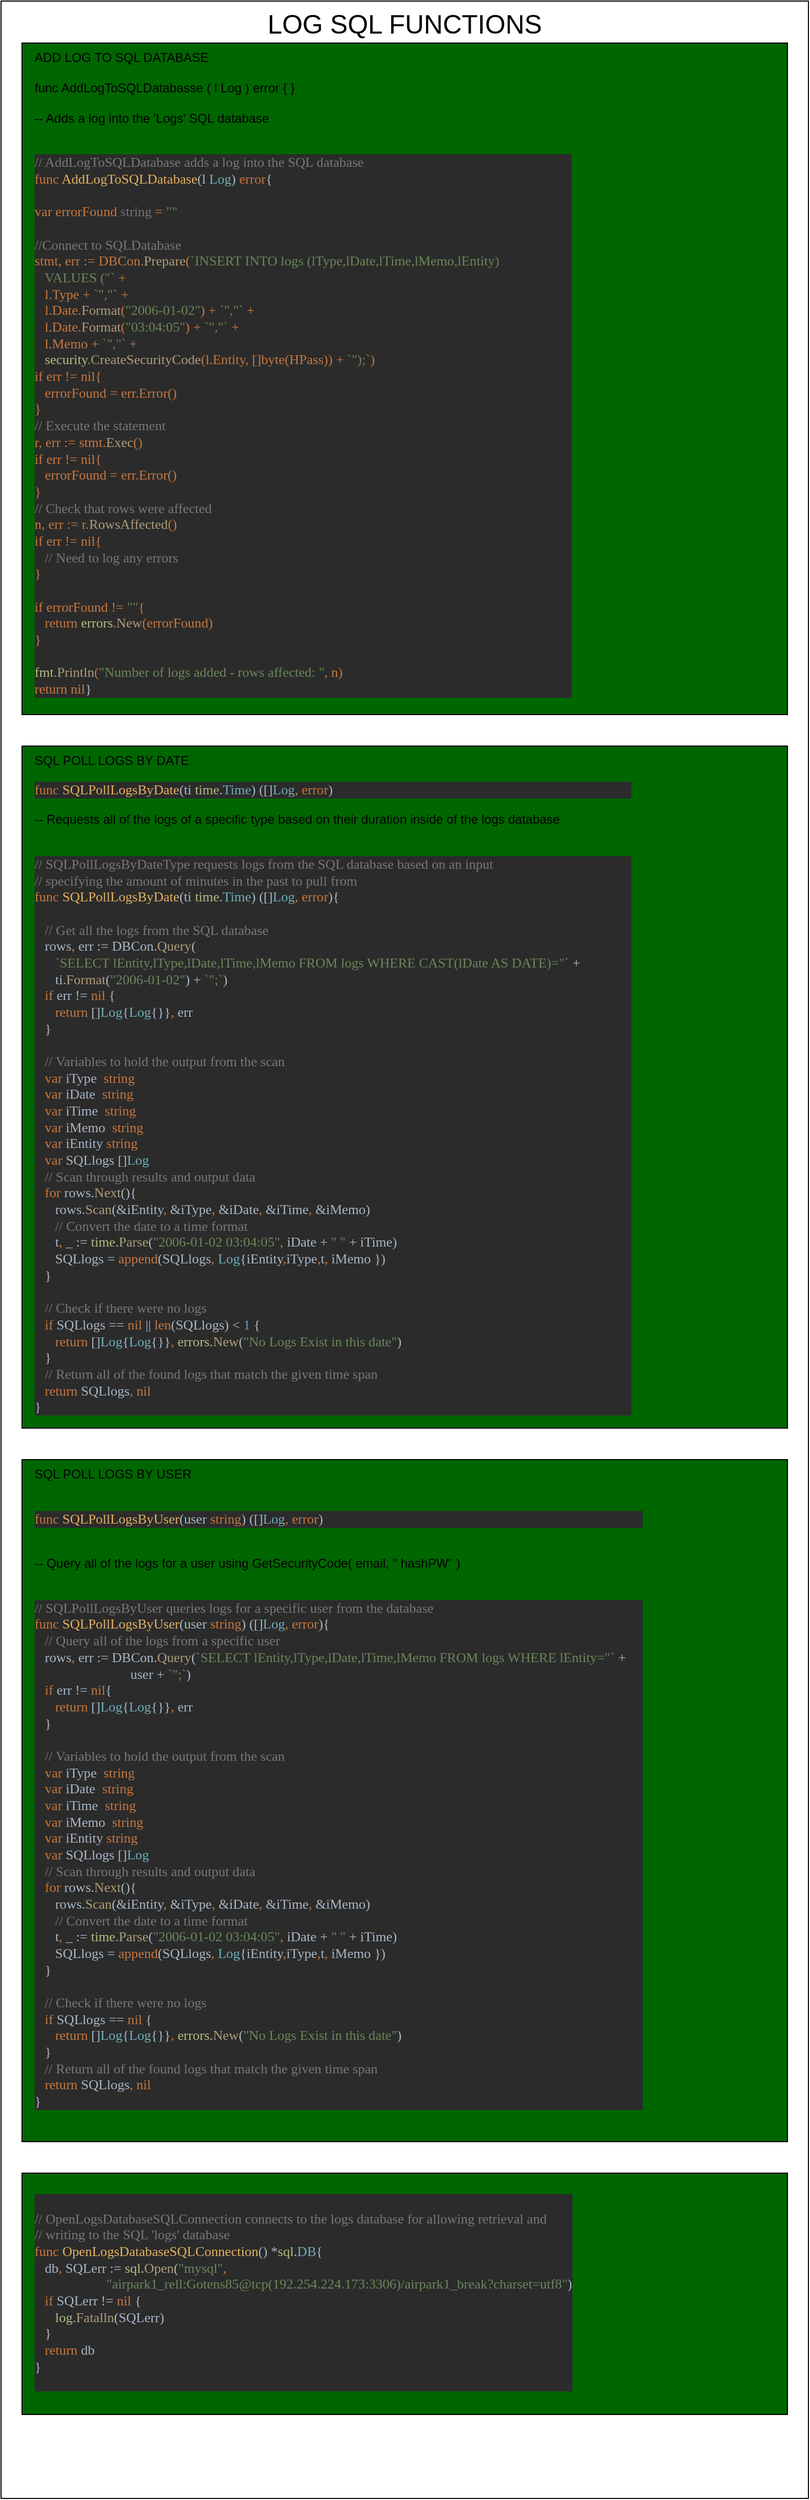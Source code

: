 <mxfile version="12.9.8" type="github">
  <diagram id="lD6KHarhcCYwHScnSqFV" name="Page-1">
    <mxGraphModel dx="876" dy="1772" grid="1" gridSize="10" guides="1" tooltips="1" connect="1" arrows="1" fold="1" page="1" pageScale="1" pageWidth="850" pageHeight="1100" math="0" shadow="0">
      <root>
        <mxCell id="0" />
        <mxCell id="1" parent="0" />
        <mxCell id="ufBeylbA63SAaLsGzbN_-1" value="&lt;font style=&quot;font-size: 25px&quot;&gt;LOG SQL FUNCTIONS&lt;/font&gt;" style="rounded=0;whiteSpace=wrap;html=1;verticalAlign=top;" parent="1" vertex="1">
          <mxGeometry x="10" y="-200" width="770" height="2380" as="geometry" />
        </mxCell>
        <mxCell id="ufBeylbA63SAaLsGzbN_-2" value="&lt;div&gt;ADD LOG TO SQL DATABASE&lt;br&gt;&lt;/div&gt;&lt;div&gt;&lt;br&gt;&lt;/div&gt;&lt;div&gt;func AddLogToSQLDatabasse ( l Log ) error { }&lt;br&gt;&lt;/div&gt;&lt;div&gt;&lt;br&gt;&lt;/div&gt;&lt;div&gt;-- Adds a log into the &#39;Logs&#39; SQL database&lt;br&gt;&lt;/div&gt;&lt;div&gt;&lt;br&gt;&lt;/div&gt;&lt;div&gt;&lt;pre style=&quot;background-color: #2b2b2b ; color: #a9b7c6 ; font-family: &amp;#34;consolas&amp;#34; ; font-size: 9.8pt&quot;&gt;&lt;span style=&quot;color: #787878&quot;&gt;// AddLogToSQLDatabase adds a log into the SQL database&lt;br&gt;&lt;/span&gt;&lt;span style=&quot;color: #c7773e&quot;&gt;func &lt;/span&gt;&lt;span style=&quot;color: #e6b163&quot;&gt;AddLogToSQLDatabase&lt;/span&gt;(l &lt;span style=&quot;color: #6fafbd&quot;&gt;Log&lt;/span&gt;) &lt;span style=&quot;color: #c7773e&quot;&gt;error&lt;/span&gt;{&lt;br&gt;   &lt;span style=&quot;color: #c7773e&quot;&gt;&lt;br&gt;&lt;span style=&quot;color: #c7773e&quot;&gt;var &lt;/span&gt;errorFound &lt;span style=&quot;color: #72737a&quot;&gt;string &lt;/span&gt;= &lt;span style=&quot;color: #6a8759&quot;&gt;&quot;&quot;&lt;br&gt;&lt;/span&gt;&lt;span style=&quot;color: #6a8759&quot;&gt;&lt;br&gt;&lt;/span&gt;&lt;span style=&quot;color: #787878&quot;&gt;//Connect to SQLDatabase&lt;br&gt;&lt;/span&gt;stmt&lt;span style=&quot;color: #cc7832&quot;&gt;, &lt;/span&gt;err := DBCon.&lt;span style=&quot;color: #b09d79&quot;&gt;Prepare&lt;/span&gt;(&lt;span style=&quot;color: #6a8759&quot;&gt;`INSERT INTO logs (lType,lDate,lTime,lMemo,lEntity)                     &lt;br&gt;&lt;/span&gt;&lt;span style=&quot;color: #6a8759&quot;&gt;   VALUES (&quot;` &lt;/span&gt;+&lt;br&gt;   l.Type + &lt;span style=&quot;color: #6a8759&quot;&gt;`&quot;,&quot;` &lt;/span&gt;+&lt;br&gt;   l.Date.&lt;span style=&quot;color: #b09d79&quot;&gt;Format&lt;/span&gt;(&lt;span style=&quot;color: #6a8759&quot;&gt;&quot;2006-01-02&quot;&lt;/span&gt;) + &lt;span style=&quot;color: #6a8759&quot;&gt;`&quot;,&quot;` &lt;/span&gt;+&lt;br&gt;   l.Date.&lt;span style=&quot;color: #b09d79&quot;&gt;Format&lt;/span&gt;(&lt;span style=&quot;color: #6a8759&quot;&gt;&quot;03:04:05&quot;&lt;/span&gt;) + &lt;span style=&quot;color: #6a8759&quot;&gt;`&quot;,&quot;` &lt;/span&gt;+&lt;br&gt;   l.Memo + &lt;span style=&quot;color: #6a8759&quot;&gt;`&quot;,&quot;` &lt;/span&gt;+&lt;br&gt;   &lt;span style=&quot;color: #afbf7e&quot;&gt;security&lt;/span&gt;.&lt;span style=&quot;color: #b09d79&quot;&gt;CreateSecurityCode&lt;/span&gt;(l.Entity&lt;span style=&quot;color: #cc7832&quot;&gt;, &lt;/span&gt;[]&lt;span style=&quot;color: #c7773e&quot;&gt;byte&lt;/span&gt;(HPass)) + &lt;span style=&quot;color: #6a8759&quot;&gt;`&quot;);`&lt;/span&gt;)&lt;br&gt;&lt;span style=&quot;color: #c7773e&quot;&gt;if &lt;/span&gt;err != &lt;span style=&quot;color: #c7773e&quot;&gt;nil&lt;/span&gt;{&lt;br&gt;   errorFound = err.&lt;span style=&quot;color: #c7773e&quot;&gt;Error&lt;/span&gt;()&lt;br&gt;}&lt;br&gt;&lt;span style=&quot;color: #787878&quot;&gt;// Execute the statement&lt;br&gt;&lt;/span&gt;r&lt;span style=&quot;color: #cc7832&quot;&gt;, &lt;/span&gt;err := stmt.&lt;span style=&quot;color: #b09d79&quot;&gt;Exec&lt;/span&gt;()&lt;br&gt;&lt;span style=&quot;color: #c7773e&quot;&gt;if &lt;/span&gt;err != &lt;span style=&quot;color: #c7773e&quot;&gt;nil&lt;/span&gt;{&lt;br&gt;   errorFound = err.&lt;span style=&quot;color: #c7773e&quot;&gt;Error&lt;/span&gt;()&lt;br&gt;}&lt;br&gt;&lt;span style=&quot;color: #787878&quot;&gt;// Check that rows were affected&lt;br&gt;&lt;/span&gt;n&lt;span style=&quot;color: #cc7832&quot;&gt;, &lt;/span&gt;err := r.&lt;span style=&quot;color: #b09d79&quot;&gt;RowsAffected&lt;/span&gt;()&lt;br&gt;&lt;span style=&quot;color: #c7773e&quot;&gt;if &lt;/span&gt;err != &lt;span style=&quot;color: #c7773e&quot;&gt;nil&lt;/span&gt;{&lt;br&gt;   &lt;span style=&quot;color: #787878&quot;&gt;// Need to log any errors&lt;br&gt;&lt;/span&gt;}&lt;br&gt;&lt;br&gt;&lt;span style=&quot;color: #c7773e&quot;&gt;if &lt;/span&gt;errorFound != &lt;span style=&quot;color: #6a8759&quot;&gt;&quot;&quot;&lt;/span&gt;{&lt;br&gt;   &lt;span style=&quot;color: #c7773e&quot;&gt;return &lt;/span&gt;&lt;span style=&quot;color: #afbf7e&quot;&gt;errors&lt;/span&gt;.&lt;span style=&quot;color: #b09d79&quot;&gt;New&lt;/span&gt;(errorFound)&lt;br&gt;}&lt;br&gt;&lt;br&gt;&lt;span style=&quot;color: #afbf7e&quot;&gt;fmt&lt;/span&gt;.&lt;span style=&quot;color: #b09d79&quot;&gt;Println&lt;/span&gt;(&lt;span style=&quot;color: #6a8759&quot;&gt;&quot;Number of logs added - rows affected: &quot;&lt;/span&gt;&lt;span style=&quot;color: #cc7832&quot;&gt;, &lt;/span&gt;n)&lt;br&gt;&lt;span style=&quot;color: #c7773e&quot;&gt;return nil&lt;/span&gt;&lt;/span&gt;}&lt;/pre&gt;&lt;/div&gt;&lt;div&gt;&lt;br&gt;&lt;br&gt;&lt;/div&gt;" style="rounded=0;whiteSpace=wrap;html=1;fillColor=#006600;align=left;verticalAlign=top;spacingLeft=10;" parent="1" vertex="1">
          <mxGeometry x="30" y="-160" width="730" height="640" as="geometry" />
        </mxCell>
        <mxCell id="ufBeylbA63SAaLsGzbN_-3" value="&lt;div&gt;SQL POLL LOGS BY DATE&lt;br&gt;&lt;/div&gt;&lt;pre style=&quot;background-color: #2b2b2b ; color: #a9b7c6 ; font-family: &amp;#34;consolas&amp;#34; ; font-size: 9.8pt&quot;&gt;&lt;span style=&quot;color: #c7773e&quot;&gt;func &lt;/span&gt;&lt;span style=&quot;color: #e6b163&quot;&gt;SQLPollLogsByDate&lt;/span&gt;(ti &lt;span style=&quot;color: #afbf7e&quot;&gt;time&lt;/span&gt;.&lt;span style=&quot;color: #6fafbd&quot;&gt;Time&lt;/span&gt;) ([]&lt;span style=&quot;color: #6fafbd&quot;&gt;Log&lt;/span&gt;&lt;span style=&quot;color: #cc7832&quot;&gt;, &lt;/span&gt;&lt;span style=&quot;color: #c7773e&quot;&gt;error&lt;/span&gt;)&lt;/pre&gt;&lt;div&gt;-- Requests all of the logs of a specific type based on their duration inside of the logs database&lt;br&gt;&lt;/div&gt;&lt;div&gt;&lt;br&gt;&lt;/div&gt;&lt;div&gt;&lt;pre style=&quot;background-color: #2b2b2b ; color: #a9b7c6 ; font-family: &amp;#34;consolas&amp;#34; ; font-size: 9.8pt&quot;&gt;&lt;span style=&quot;color: #787878&quot;&gt;// SQLPollLogsByDateType requests logs from the SQL database based on an input&lt;br&gt;&lt;/span&gt;&lt;span style=&quot;color: #787878&quot;&gt;// specifying the amount of minutes in the past to pull from&lt;br&gt;&lt;/span&gt;&lt;span style=&quot;color: #c7773e&quot;&gt;func &lt;/span&gt;&lt;span style=&quot;color: #e6b163&quot;&gt;SQLPollLogsByDate&lt;/span&gt;(ti &lt;span style=&quot;color: #afbf7e&quot;&gt;time&lt;/span&gt;.&lt;span style=&quot;color: #6fafbd&quot;&gt;Time&lt;/span&gt;) ([]&lt;span style=&quot;color: #6fafbd&quot;&gt;Log&lt;/span&gt;&lt;span style=&quot;color: #cc7832&quot;&gt;, &lt;/span&gt;&lt;span style=&quot;color: #c7773e&quot;&gt;error&lt;/span&gt;){&lt;br&gt;&lt;br&gt;   &lt;span style=&quot;color: #787878&quot;&gt;// Get all the logs from the SQL database&lt;br&gt;&lt;/span&gt;&lt;span style=&quot;color: #787878&quot;&gt;   &lt;/span&gt;rows&lt;span style=&quot;color: #cc7832&quot;&gt;, &lt;/span&gt;err := DBCon.&lt;span style=&quot;color: #b09d79&quot;&gt;Query&lt;/span&gt;(&lt;br&gt;      &lt;span style=&quot;color: #6a8759&quot;&gt;`SELECT lEntity,lType,lDate,lTime,lMemo FROM logs WHERE CAST(lDate AS DATE)=&quot;` &lt;/span&gt;+               &lt;br&gt;      ti.&lt;span style=&quot;color: #b09d79&quot;&gt;Format&lt;/span&gt;(&lt;span style=&quot;color: #6a8759&quot;&gt;&quot;2006-01-02&quot;&lt;/span&gt;) + &lt;span style=&quot;color: #6a8759&quot;&gt;`&quot;;`&lt;/span&gt;)&lt;br&gt;   &lt;span style=&quot;color: #c7773e&quot;&gt;if &lt;/span&gt;err != &lt;span style=&quot;color: #c7773e&quot;&gt;nil &lt;/span&gt;{&lt;br&gt;      &lt;span style=&quot;color: #c7773e&quot;&gt;return &lt;/span&gt;[]&lt;span style=&quot;color: #6fafbd&quot;&gt;Log&lt;/span&gt;{&lt;span style=&quot;color: #6fafbd&quot;&gt;Log&lt;/span&gt;{}}&lt;span style=&quot;color: #cc7832&quot;&gt;, &lt;/span&gt;err&lt;br&gt;   }&lt;br&gt;&lt;br&gt;   &lt;span style=&quot;color: #787878&quot;&gt;// Variables to hold the output from the scan&lt;br&gt;&lt;/span&gt;&lt;span style=&quot;color: #787878&quot;&gt;   &lt;/span&gt;&lt;span style=&quot;color: #c7773e&quot;&gt;var &lt;/span&gt;iType  &lt;span style=&quot;color: #c7773e&quot;&gt;string&lt;br&gt;&lt;/span&gt;&lt;span style=&quot;color: #c7773e&quot;&gt;   var &lt;/span&gt;iDate  &lt;span style=&quot;color: #c7773e&quot;&gt;string&lt;br&gt;&lt;/span&gt;&lt;span style=&quot;color: #c7773e&quot;&gt;   var &lt;/span&gt;iTime  &lt;span style=&quot;color: #c7773e&quot;&gt;string&lt;br&gt;&lt;/span&gt;&lt;span style=&quot;color: #c7773e&quot;&gt;   var &lt;/span&gt;iMemo  &lt;span style=&quot;color: #c7773e&quot;&gt;string&lt;br&gt;&lt;/span&gt;&lt;span style=&quot;color: #c7773e&quot;&gt;   var &lt;/span&gt;iEntity &lt;span style=&quot;color: #c7773e&quot;&gt;string&lt;br&gt;&lt;/span&gt;&lt;span style=&quot;color: #c7773e&quot;&gt;   var &lt;/span&gt;SQLlogs []&lt;span style=&quot;color: #6fafbd&quot;&gt;Log&lt;br&gt;&lt;/span&gt;&lt;span style=&quot;color: #6fafbd&quot;&gt;   &lt;/span&gt;&lt;span style=&quot;color: #787878&quot;&gt;// Scan through results and output data&lt;br&gt;&lt;/span&gt;&lt;span style=&quot;color: #787878&quot;&gt;   &lt;/span&gt;&lt;span style=&quot;color: #c7773e&quot;&gt;for &lt;/span&gt;rows.&lt;span style=&quot;color: #b09d79&quot;&gt;Next&lt;/span&gt;(){&lt;br&gt;      rows.&lt;span style=&quot;color: #b09d79&quot;&gt;Scan&lt;/span&gt;(&amp;amp;iEntity&lt;span style=&quot;color: #cc7832&quot;&gt;, &lt;/span&gt;&amp;amp;iType&lt;span style=&quot;color: #cc7832&quot;&gt;, &lt;/span&gt;&amp;amp;iDate&lt;span style=&quot;color: #cc7832&quot;&gt;, &lt;/span&gt;&amp;amp;iTime&lt;span style=&quot;color: #cc7832&quot;&gt;, &lt;/span&gt;&amp;amp;iMemo)&lt;br&gt;      &lt;span style=&quot;color: #787878&quot;&gt;// Convert the date to a time format&lt;br&gt;&lt;/span&gt;&lt;span style=&quot;color: #787878&quot;&gt;      &lt;/span&gt;t&lt;span style=&quot;color: #cc7832&quot;&gt;, &lt;/span&gt;_ := &lt;span style=&quot;color: #afbf7e&quot;&gt;time&lt;/span&gt;.&lt;span style=&quot;color: #b09d79&quot;&gt;Parse&lt;/span&gt;(&lt;span style=&quot;color: #6a8759&quot;&gt;&quot;2006-01-02 03:04:05&quot;&lt;/span&gt;&lt;span style=&quot;color: #cc7832&quot;&gt;, &lt;/span&gt;iDate + &lt;span style=&quot;color: #6a8759&quot;&gt;&quot; &quot; &lt;/span&gt;+ iTime)&lt;br&gt;      SQLlogs = &lt;span style=&quot;color: #c7773e&quot;&gt;append&lt;/span&gt;(SQLlogs&lt;span style=&quot;color: #cc7832&quot;&gt;, &lt;/span&gt;&lt;span style=&quot;color: #6fafbd&quot;&gt;Log&lt;/span&gt;{iEntity&lt;span style=&quot;color: #cc7832&quot;&gt;,&lt;/span&gt;iType&lt;span style=&quot;color: #cc7832&quot;&gt;,&lt;/span&gt;t&lt;span style=&quot;color: #cc7832&quot;&gt;, &lt;/span&gt;iMemo })&lt;br&gt;   }&lt;br&gt;&lt;br&gt;   &lt;span style=&quot;color: #787878&quot;&gt;// Check if there were no logs&lt;br&gt;&lt;/span&gt;&lt;span style=&quot;color: #787878&quot;&gt;   &lt;/span&gt;&lt;span style=&quot;color: #c7773e&quot;&gt;if &lt;/span&gt;SQLlogs == &lt;span style=&quot;color: #c7773e&quot;&gt;nil &lt;/span&gt;|| &lt;span style=&quot;color: #c7773e&quot;&gt;len&lt;/span&gt;(SQLlogs) &amp;lt; &lt;span style=&quot;color: #6897bb&quot;&gt;1 &lt;/span&gt;{&lt;br&gt;      &lt;span style=&quot;color: #c7773e&quot;&gt;return &lt;/span&gt;[]&lt;span style=&quot;color: #6fafbd&quot;&gt;Log&lt;/span&gt;{&lt;span style=&quot;color: #6fafbd&quot;&gt;Log&lt;/span&gt;{}}&lt;span style=&quot;color: #cc7832&quot;&gt;, &lt;/span&gt;&lt;span style=&quot;color: #afbf7e&quot;&gt;errors&lt;/span&gt;.&lt;span style=&quot;color: #b09d79&quot;&gt;New&lt;/span&gt;(&lt;span style=&quot;color: #6a8759&quot;&gt;&quot;No Logs Exist in this date&quot;&lt;/span&gt;)&lt;br&gt;   }&lt;br&gt;   &lt;span style=&quot;color: #787878&quot;&gt;// Return all of the found logs that match the given time span&lt;br&gt;&lt;/span&gt;&lt;span style=&quot;color: #787878&quot;&gt;   &lt;/span&gt;&lt;span style=&quot;color: #c7773e&quot;&gt;return &lt;/span&gt;SQLlogs&lt;span style=&quot;color: #cc7832&quot;&gt;, &lt;/span&gt;&lt;span style=&quot;color: #c7773e&quot;&gt;nil&lt;br&gt;&lt;/span&gt;}&lt;/pre&gt;&lt;/div&gt;&lt;div&gt;&lt;br&gt;&lt;br&gt;&lt;/div&gt;" style="rounded=0;whiteSpace=wrap;html=1;fillColor=#006600;align=left;verticalAlign=top;spacingLeft=10;" parent="1" vertex="1">
          <mxGeometry x="30" y="510" width="730" height="650" as="geometry" />
        </mxCell>
        <mxCell id="ufBeylbA63SAaLsGzbN_-4" value="&lt;pre style=&quot;background-color: #2b2b2b ; color: #a9b7c6 ; font-family: &amp;#34;consolas&amp;#34; ; font-size: 9.8pt&quot;&gt;&lt;br&gt;&lt;span style=&quot;color: #c7773e&quot;&gt;&lt;span style=&quot;color: #787878&quot;&gt;// OpenLogsDatabaseSQLConnection connects to the logs database for allowing retrieval and&lt;br&gt;&lt;/span&gt;&lt;span style=&quot;color: #787878&quot;&gt;// writing to the SQL &#39;logs&#39; database&lt;br&gt;&lt;/span&gt;func &lt;/span&gt;&lt;span style=&quot;color: #e6b163&quot;&gt;OpenLogsDatabaseSQLConnection&lt;/span&gt;() *&lt;span style=&quot;color: #afbf7e&quot;&gt;sql&lt;/span&gt;.&lt;span style=&quot;color: #6fafbd&quot;&gt;DB&lt;/span&gt;{&lt;br&gt;   db&lt;span style=&quot;color: #cc7832&quot;&gt;, &lt;/span&gt;SQLerr := &lt;span style=&quot;color: #afbf7e&quot;&gt;sql&lt;/span&gt;.&lt;span style=&quot;color: #b09d79&quot;&gt;Open&lt;/span&gt;(&lt;span style=&quot;color: #6a8759&quot;&gt;&quot;mysql&quot;&lt;/span&gt;&lt;span style=&quot;color: #cc7832&quot;&gt;, &lt;/span&gt;&lt;span style=&quot;color: #6a8759&quot;&gt;&lt;br&gt;                     &quot;airpark1_rell:Gotens85@tcp(192.254.224.173:3306)/airpark1_break?charset=utf8&quot;&lt;/span&gt;)&lt;br&gt;   &lt;span style=&quot;color: #c7773e&quot;&gt;if &lt;/span&gt;SQLerr != &lt;span style=&quot;color: #c7773e&quot;&gt;nil &lt;/span&gt;{&lt;br&gt;      &lt;span style=&quot;color: #afbf7e&quot;&gt;log&lt;/span&gt;.&lt;span style=&quot;color: #b09d79&quot;&gt;Fatalln&lt;/span&gt;(SQLerr)&lt;br&gt;   }&lt;br&gt;   &lt;span style=&quot;color: #c7773e&quot;&gt;return &lt;/span&gt;db&lt;br&gt;}&lt;br&gt;&lt;br&gt;&lt;/pre&gt;" style="rounded=0;whiteSpace=wrap;html=1;fillColor=#006600;align=left;verticalAlign=top;spacingLeft=10;" parent="1" vertex="1">
          <mxGeometry x="30" y="1870" width="730" height="230" as="geometry" />
        </mxCell>
        <mxCell id="f5l4dXjedvk08H-3zB6K-1" value="&lt;div&gt;SQL POLL LOGS BY USER&lt;br&gt;&lt;/div&gt;&lt;div&gt;&lt;br&gt;&lt;/div&gt;&lt;div&gt;&lt;pre style=&quot;background-color: #2b2b2b ; color: #a9b7c6 ; font-family: &amp;#34;consolas&amp;#34; ; font-size: 9.8pt&quot;&gt;&lt;span style=&quot;color: #c7773e&quot;&gt;func &lt;/span&gt;&lt;span style=&quot;color: #e6b163&quot;&gt;SQLPollLogsByUser&lt;/span&gt;(user &lt;span style=&quot;color: #c7773e&quot;&gt;string&lt;/span&gt;) ([]&lt;span style=&quot;color: #6fafbd&quot;&gt;Log&lt;/span&gt;&lt;span style=&quot;color: #cc7832&quot;&gt;, &lt;/span&gt;&lt;span style=&quot;color: #c7773e&quot;&gt;error&lt;/span&gt;)&lt;/pre&gt;&lt;/div&gt;&lt;div&gt;&lt;br&gt;&lt;/div&gt;&lt;div&gt;-- Query all of the logs for a user using GetSecurityCode( email, &quot; hashPW&quot; )&lt;br&gt;&lt;/div&gt;&lt;div&gt;&lt;br&gt;&lt;/div&gt;&lt;div&gt;&lt;pre style=&quot;background-color: #2b2b2b ; color: #a9b7c6 ; font-family: &amp;#34;consolas&amp;#34; ; font-size: 9.8pt&quot;&gt;&lt;span style=&quot;color: #787878&quot;&gt;// SQLPollLogsByUser queries logs for a specific user from the database&lt;br&gt;&lt;/span&gt;&lt;span style=&quot;color: #c7773e&quot;&gt;func &lt;/span&gt;&lt;span style=&quot;color: #e6b163&quot;&gt;SQLPollLogsByUser&lt;/span&gt;(user &lt;span style=&quot;color: #c7773e&quot;&gt;string&lt;/span&gt;) ([]&lt;span style=&quot;color: #6fafbd&quot;&gt;Log&lt;/span&gt;&lt;span style=&quot;color: #cc7832&quot;&gt;, &lt;/span&gt;&lt;span style=&quot;color: #c7773e&quot;&gt;error&lt;/span&gt;){&lt;br&gt;   &lt;span style=&quot;color: #787878&quot;&gt;// Query all of the logs from a specific user&lt;br&gt;&lt;/span&gt;&lt;span style=&quot;color: #787878&quot;&gt;   &lt;/span&gt;rows&lt;span style=&quot;color: #cc7832&quot;&gt;, &lt;/span&gt;err := DBCon.&lt;span style=&quot;color: #b09d79&quot;&gt;Query&lt;/span&gt;(&lt;span style=&quot;color: #6a8759&quot;&gt;`SELECT lEntity,lType,lDate,lTime,lMemo FROM logs WHERE lEntity=&quot;` &lt;/span&gt;+     &lt;br&gt;                            user + &lt;span style=&quot;color: #6a8759&quot;&gt;`&quot;;`&lt;/span&gt;)&lt;br&gt;   &lt;span style=&quot;color: #c7773e&quot;&gt;if &lt;/span&gt;err != &lt;span style=&quot;color: #c7773e&quot;&gt;nil&lt;/span&gt;{&lt;br&gt;      &lt;span style=&quot;color: #c7773e&quot;&gt;return &lt;/span&gt;[]&lt;span style=&quot;color: #6fafbd&quot;&gt;Log&lt;/span&gt;{&lt;span style=&quot;color: #6fafbd&quot;&gt;Log&lt;/span&gt;{}}&lt;span style=&quot;color: #cc7832&quot;&gt;, &lt;/span&gt;err&lt;br&gt;   }&lt;br&gt;&lt;br&gt;   &lt;span style=&quot;color: #787878&quot;&gt;// Variables to hold the output from the scan&lt;br&gt;&lt;/span&gt;&lt;span style=&quot;color: #787878&quot;&gt;   &lt;/span&gt;&lt;span style=&quot;color: #c7773e&quot;&gt;var &lt;/span&gt;iType  &lt;span style=&quot;color: #c7773e&quot;&gt;string&lt;br&gt;&lt;/span&gt;&lt;span style=&quot;color: #c7773e&quot;&gt;   var &lt;/span&gt;iDate  &lt;span style=&quot;color: #c7773e&quot;&gt;string&lt;br&gt;&lt;/span&gt;&lt;span style=&quot;color: #c7773e&quot;&gt;   var &lt;/span&gt;iTime  &lt;span style=&quot;color: #c7773e&quot;&gt;string&lt;br&gt;&lt;/span&gt;&lt;span style=&quot;color: #c7773e&quot;&gt;   var &lt;/span&gt;iMemo  &lt;span style=&quot;color: #c7773e&quot;&gt;string&lt;br&gt;&lt;/span&gt;&lt;span style=&quot;color: #c7773e&quot;&gt;   var &lt;/span&gt;iEntity &lt;span style=&quot;color: #c7773e&quot;&gt;string&lt;br&gt;&lt;/span&gt;&lt;span style=&quot;color: #c7773e&quot;&gt;   var &lt;/span&gt;SQLlogs []&lt;span style=&quot;color: #6fafbd&quot;&gt;Log&lt;br&gt;&lt;/span&gt;&lt;span style=&quot;color: #6fafbd&quot;&gt;   &lt;/span&gt;&lt;span style=&quot;color: #787878&quot;&gt;// Scan through results and output data&lt;br&gt;&lt;/span&gt;&lt;span style=&quot;color: #787878&quot;&gt;   &lt;/span&gt;&lt;span style=&quot;color: #c7773e&quot;&gt;for &lt;/span&gt;rows.&lt;span style=&quot;color: #b09d79&quot;&gt;Next&lt;/span&gt;(){&lt;br&gt;      rows.&lt;span style=&quot;color: #b09d79&quot;&gt;Scan&lt;/span&gt;(&amp;amp;iEntity&lt;span style=&quot;color: #cc7832&quot;&gt;, &lt;/span&gt;&amp;amp;iType&lt;span style=&quot;color: #cc7832&quot;&gt;, &lt;/span&gt;&amp;amp;iDate&lt;span style=&quot;color: #cc7832&quot;&gt;, &lt;/span&gt;&amp;amp;iTime&lt;span style=&quot;color: #cc7832&quot;&gt;, &lt;/span&gt;&amp;amp;iMemo)&lt;br&gt;      &lt;span style=&quot;color: #787878&quot;&gt;// Convert the date to a time format&lt;br&gt;&lt;/span&gt;&lt;span style=&quot;color: #787878&quot;&gt;      &lt;/span&gt;t&lt;span style=&quot;color: #cc7832&quot;&gt;, &lt;/span&gt;_ := &lt;span style=&quot;color: #afbf7e&quot;&gt;time&lt;/span&gt;.&lt;span style=&quot;color: #b09d79&quot;&gt;Parse&lt;/span&gt;(&lt;span style=&quot;color: #6a8759&quot;&gt;&quot;2006-01-02 03:04:05&quot;&lt;/span&gt;&lt;span style=&quot;color: #cc7832&quot;&gt;, &lt;/span&gt;iDate + &lt;span style=&quot;color: #6a8759&quot;&gt;&quot; &quot; &lt;/span&gt;+ iTime)&lt;br&gt;      SQLlogs = &lt;span style=&quot;color: #c7773e&quot;&gt;append&lt;/span&gt;(SQLlogs&lt;span style=&quot;color: #cc7832&quot;&gt;, &lt;/span&gt;&lt;span style=&quot;color: #6fafbd&quot;&gt;Log&lt;/span&gt;{iEntity&lt;span style=&quot;color: #cc7832&quot;&gt;,&lt;/span&gt;iType&lt;span style=&quot;color: #cc7832&quot;&gt;,&lt;/span&gt;t&lt;span style=&quot;color: #cc7832&quot;&gt;, &lt;/span&gt;iMemo })&lt;br&gt;   }&lt;br&gt;&lt;br&gt;   &lt;span style=&quot;color: #787878&quot;&gt;// Check if there were no logs&lt;br&gt;&lt;/span&gt;&lt;span style=&quot;color: #787878&quot;&gt;   &lt;/span&gt;&lt;span style=&quot;color: #c7773e&quot;&gt;if &lt;/span&gt;SQLlogs == &lt;span style=&quot;color: #c7773e&quot;&gt;nil &lt;/span&gt;{&lt;br&gt;      &lt;span style=&quot;color: #c7773e&quot;&gt;return &lt;/span&gt;[]&lt;span style=&quot;color: #6fafbd&quot;&gt;Log&lt;/span&gt;{&lt;span style=&quot;color: #6fafbd&quot;&gt;Log&lt;/span&gt;{}}&lt;span style=&quot;color: #cc7832&quot;&gt;, &lt;/span&gt;&lt;span style=&quot;color: #afbf7e&quot;&gt;errors&lt;/span&gt;.&lt;span style=&quot;color: #b09d79&quot;&gt;New&lt;/span&gt;(&lt;span style=&quot;color: #6a8759&quot;&gt;&quot;No Logs Exist in this date&quot;&lt;/span&gt;)&lt;br&gt;   }&lt;br&gt;   &lt;span style=&quot;color: #787878&quot;&gt;// Return all of the found logs that match the given time span&lt;br&gt;&lt;/span&gt;&lt;span style=&quot;color: #787878&quot;&gt;   &lt;/span&gt;&lt;span style=&quot;color: #c7773e&quot;&gt;return &lt;/span&gt;SQLlogs&lt;span style=&quot;color: #cc7832&quot;&gt;, &lt;/span&gt;&lt;span style=&quot;color: #c7773e&quot;&gt;nil&lt;br&gt;&lt;/span&gt;}&lt;/pre&gt;&lt;/div&gt;&lt;div&gt;&lt;br&gt;&lt;br&gt;&lt;/div&gt;" style="rounded=0;whiteSpace=wrap;html=1;fillColor=#006600;align=left;verticalAlign=top;spacingLeft=10;" vertex="1" parent="1">
          <mxGeometry x="30" y="1190" width="730" height="650" as="geometry" />
        </mxCell>
      </root>
    </mxGraphModel>
  </diagram>
</mxfile>
